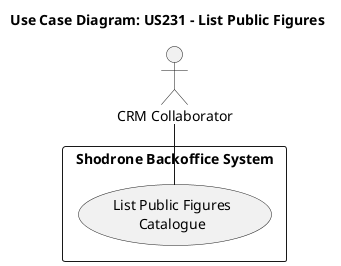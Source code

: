 @startuml
title Use Case Diagram: US231 - List Public Figures

actor "CRM Collaborator" as CRMC

rectangle "Shodrone Backoffice System" {
    usecase "List Public Figures\nCatalogue" as ListFigures
}

CRMC -- ListFigures

@enduml